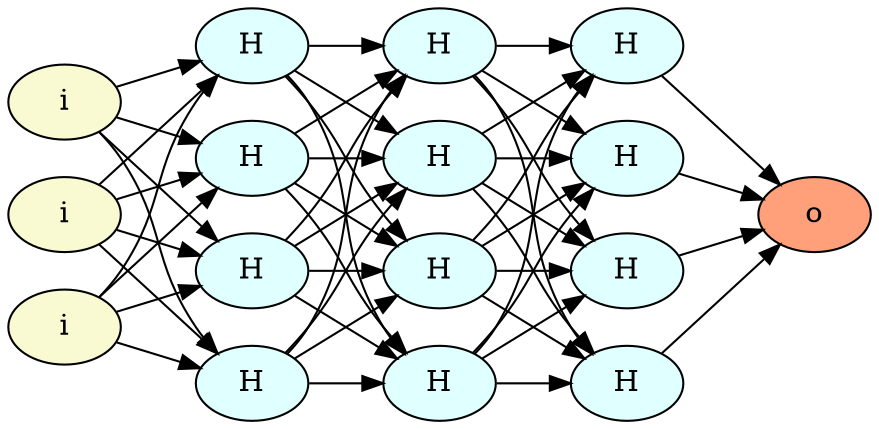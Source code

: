 digraph Network { 
	rankdir=LR; 
	"2c233064-5496-46e9-9f7c-c34cb7d1eda8"[label=i,style=filled,fillcolor="#FAFAD2"]; 
	"1f9742fc-c045-480a-bbf2-e1eceec06c76"[label=i,style=filled,fillcolor="#FAFAD2"]; 
	"23ec8c56-957f-4021-b434-1d26b15caab5"[label=i,style=filled,fillcolor="#FAFAD2"]; 
	"f705735d-4295-4c32-a99f-87436cf5932a"[label=H,style=filled,fillcolor="#E0FFFF"]; 
	"2c233064-5496-46e9-9f7c-c34cb7d1eda8" -> "f705735d-4295-4c32-a99f-87436cf5932a"; 
	"1f9742fc-c045-480a-bbf2-e1eceec06c76" -> "f705735d-4295-4c32-a99f-87436cf5932a"; 
	"23ec8c56-957f-4021-b434-1d26b15caab5" -> "f705735d-4295-4c32-a99f-87436cf5932a"; 
	"95a412a5-3122-429b-93de-f784dfcffc28"[label=H,style=filled,fillcolor="#E0FFFF"]; 
	"2c233064-5496-46e9-9f7c-c34cb7d1eda8" -> "95a412a5-3122-429b-93de-f784dfcffc28"; 
	"1f9742fc-c045-480a-bbf2-e1eceec06c76" -> "95a412a5-3122-429b-93de-f784dfcffc28"; 
	"23ec8c56-957f-4021-b434-1d26b15caab5" -> "95a412a5-3122-429b-93de-f784dfcffc28"; 
	"1e2b5f6d-85e4-4090-9f4b-885dc2a80d9c"[label=H,style=filled,fillcolor="#E0FFFF"]; 
	"2c233064-5496-46e9-9f7c-c34cb7d1eda8" -> "1e2b5f6d-85e4-4090-9f4b-885dc2a80d9c"; 
	"1f9742fc-c045-480a-bbf2-e1eceec06c76" -> "1e2b5f6d-85e4-4090-9f4b-885dc2a80d9c"; 
	"23ec8c56-957f-4021-b434-1d26b15caab5" -> "1e2b5f6d-85e4-4090-9f4b-885dc2a80d9c"; 
	"8dcdff57-49eb-4f21-aeb3-2861976fd1fe"[label=H,style=filled,fillcolor="#E0FFFF"]; 
	"2c233064-5496-46e9-9f7c-c34cb7d1eda8" -> "8dcdff57-49eb-4f21-aeb3-2861976fd1fe"; 
	"1f9742fc-c045-480a-bbf2-e1eceec06c76" -> "8dcdff57-49eb-4f21-aeb3-2861976fd1fe"; 
	"23ec8c56-957f-4021-b434-1d26b15caab5" -> "8dcdff57-49eb-4f21-aeb3-2861976fd1fe"; 
	"7d76819d-c2a7-448d-8278-5534cdc1dc20"[label=H,style=filled,fillcolor="#E0FFFF"]; 
	"f705735d-4295-4c32-a99f-87436cf5932a" -> "7d76819d-c2a7-448d-8278-5534cdc1dc20"; 
	"95a412a5-3122-429b-93de-f784dfcffc28" -> "7d76819d-c2a7-448d-8278-5534cdc1dc20"; 
	"1e2b5f6d-85e4-4090-9f4b-885dc2a80d9c" -> "7d76819d-c2a7-448d-8278-5534cdc1dc20"; 
	"8dcdff57-49eb-4f21-aeb3-2861976fd1fe" -> "7d76819d-c2a7-448d-8278-5534cdc1dc20"; 
	"f6b91823-0786-4852-b812-d859bad58855"[label=H,style=filled,fillcolor="#E0FFFF"]; 
	"f705735d-4295-4c32-a99f-87436cf5932a" -> "f6b91823-0786-4852-b812-d859bad58855"; 
	"95a412a5-3122-429b-93de-f784dfcffc28" -> "f6b91823-0786-4852-b812-d859bad58855"; 
	"1e2b5f6d-85e4-4090-9f4b-885dc2a80d9c" -> "f6b91823-0786-4852-b812-d859bad58855"; 
	"8dcdff57-49eb-4f21-aeb3-2861976fd1fe" -> "f6b91823-0786-4852-b812-d859bad58855"; 
	"f7d488bc-ed31-4d68-ba7e-eaa706ade87e"[label=H,style=filled,fillcolor="#E0FFFF"]; 
	"f705735d-4295-4c32-a99f-87436cf5932a" -> "f7d488bc-ed31-4d68-ba7e-eaa706ade87e"; 
	"95a412a5-3122-429b-93de-f784dfcffc28" -> "f7d488bc-ed31-4d68-ba7e-eaa706ade87e"; 
	"1e2b5f6d-85e4-4090-9f4b-885dc2a80d9c" -> "f7d488bc-ed31-4d68-ba7e-eaa706ade87e"; 
	"8dcdff57-49eb-4f21-aeb3-2861976fd1fe" -> "f7d488bc-ed31-4d68-ba7e-eaa706ade87e"; 
	"4696d4ce-4745-4300-acf0-7936ecebd8ba"[label=H,style=filled,fillcolor="#E0FFFF"]; 
	"f705735d-4295-4c32-a99f-87436cf5932a" -> "4696d4ce-4745-4300-acf0-7936ecebd8ba"; 
	"95a412a5-3122-429b-93de-f784dfcffc28" -> "4696d4ce-4745-4300-acf0-7936ecebd8ba"; 
	"1e2b5f6d-85e4-4090-9f4b-885dc2a80d9c" -> "4696d4ce-4745-4300-acf0-7936ecebd8ba"; 
	"8dcdff57-49eb-4f21-aeb3-2861976fd1fe" -> "4696d4ce-4745-4300-acf0-7936ecebd8ba"; 
	"e7251918-4c3a-408f-af54-5f38441b449a"[label=H,style=filled,fillcolor="#E0FFFF"]; 
	"7d76819d-c2a7-448d-8278-5534cdc1dc20" -> "e7251918-4c3a-408f-af54-5f38441b449a"; 
	"f6b91823-0786-4852-b812-d859bad58855" -> "e7251918-4c3a-408f-af54-5f38441b449a"; 
	"f7d488bc-ed31-4d68-ba7e-eaa706ade87e" -> "e7251918-4c3a-408f-af54-5f38441b449a"; 
	"4696d4ce-4745-4300-acf0-7936ecebd8ba" -> "e7251918-4c3a-408f-af54-5f38441b449a"; 
	"368538af-3a80-4d87-890d-886639f64331"[label=H,style=filled,fillcolor="#E0FFFF"]; 
	"7d76819d-c2a7-448d-8278-5534cdc1dc20" -> "368538af-3a80-4d87-890d-886639f64331"; 
	"f6b91823-0786-4852-b812-d859bad58855" -> "368538af-3a80-4d87-890d-886639f64331"; 
	"f7d488bc-ed31-4d68-ba7e-eaa706ade87e" -> "368538af-3a80-4d87-890d-886639f64331"; 
	"4696d4ce-4745-4300-acf0-7936ecebd8ba" -> "368538af-3a80-4d87-890d-886639f64331"; 
	"12426059-e912-4843-9be1-096faa073eef"[label=H,style=filled,fillcolor="#E0FFFF"]; 
	"7d76819d-c2a7-448d-8278-5534cdc1dc20" -> "12426059-e912-4843-9be1-096faa073eef"; 
	"f6b91823-0786-4852-b812-d859bad58855" -> "12426059-e912-4843-9be1-096faa073eef"; 
	"f7d488bc-ed31-4d68-ba7e-eaa706ade87e" -> "12426059-e912-4843-9be1-096faa073eef"; 
	"4696d4ce-4745-4300-acf0-7936ecebd8ba" -> "12426059-e912-4843-9be1-096faa073eef"; 
	"a677e3b2-2e3a-45d0-8132-47f43ce0b716"[label=H,style=filled,fillcolor="#E0FFFF"]; 
	"7d76819d-c2a7-448d-8278-5534cdc1dc20" -> "a677e3b2-2e3a-45d0-8132-47f43ce0b716"; 
	"f6b91823-0786-4852-b812-d859bad58855" -> "a677e3b2-2e3a-45d0-8132-47f43ce0b716"; 
	"f7d488bc-ed31-4d68-ba7e-eaa706ade87e" -> "a677e3b2-2e3a-45d0-8132-47f43ce0b716"; 
	"4696d4ce-4745-4300-acf0-7936ecebd8ba" -> "a677e3b2-2e3a-45d0-8132-47f43ce0b716"; 
	"f691d49a-35a9-415a-a62a-fdda46a332bf"[label=o,style=filled,fillcolor="#FFA07A"]; 
	"e7251918-4c3a-408f-af54-5f38441b449a" -> "f691d49a-35a9-415a-a62a-fdda46a332bf"; 
	"368538af-3a80-4d87-890d-886639f64331" -> "f691d49a-35a9-415a-a62a-fdda46a332bf"; 
	"12426059-e912-4843-9be1-096faa073eef" -> "f691d49a-35a9-415a-a62a-fdda46a332bf"; 
	"a677e3b2-2e3a-45d0-8132-47f43ce0b716" -> "f691d49a-35a9-415a-a62a-fdda46a332bf"; 
}